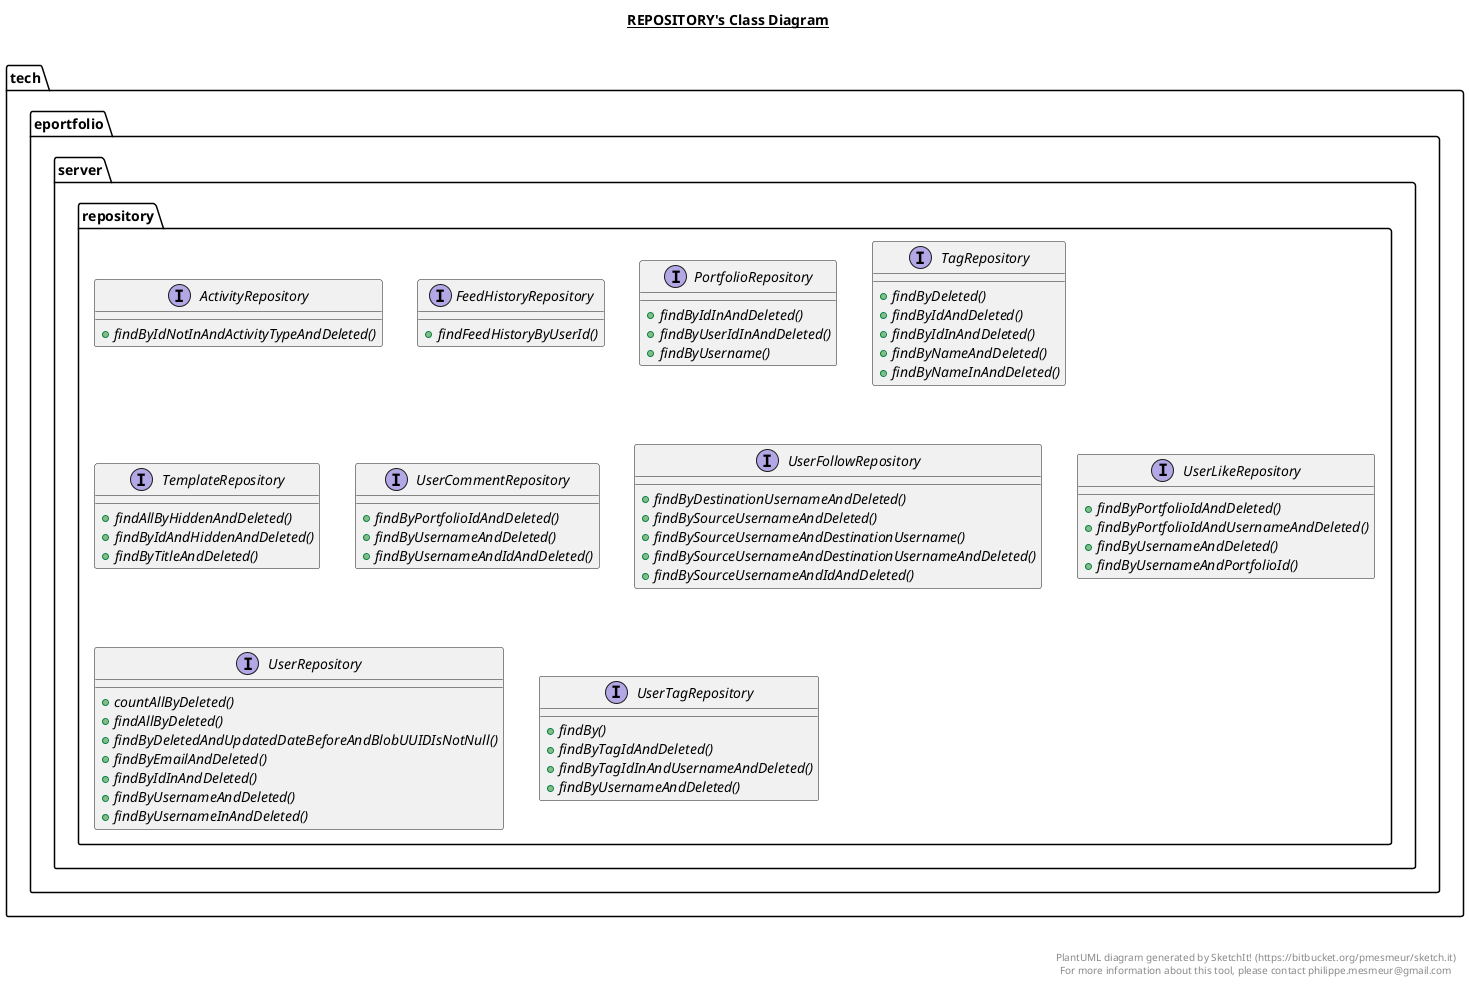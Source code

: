 @startuml

title __REPOSITORY's Class Diagram__\n

  namespace tech.eportfolio.server {
    namespace repository {
      interface tech.eportfolio.server.repository.ActivityRepository {
          {abstract} + findByIdNotInAndActivityTypeAndDeleted()
      }
    }
  }
  

  namespace tech.eportfolio.server {
    namespace repository {
      interface tech.eportfolio.server.repository.FeedHistoryRepository {
          {abstract} + findFeedHistoryByUserId()
      }
    }
  }
  

  namespace tech.eportfolio.server {
    namespace repository {
      interface tech.eportfolio.server.repository.PortfolioRepository {
          {abstract} + findByIdInAndDeleted()
          {abstract} + findByUserIdInAndDeleted()
          {abstract} + findByUsername()
      }
    }
  }
  

  namespace tech.eportfolio.server {
    namespace repository {
      interface tech.eportfolio.server.repository.TagRepository {
          {abstract} + findByDeleted()
          {abstract} + findByIdAndDeleted()
          {abstract} + findByIdInAndDeleted()
          {abstract} + findByNameAndDeleted()
          {abstract} + findByNameInAndDeleted()
      }
    }
  }
  

  namespace tech.eportfolio.server {
    namespace repository {
      interface tech.eportfolio.server.repository.TemplateRepository {
          {abstract} + findAllByHiddenAndDeleted()
          {abstract} + findByIdAndHiddenAndDeleted()
          {abstract} + findByTitleAndDeleted()
      }
    }
  }
  

  namespace tech.eportfolio.server {
    namespace repository {
      interface tech.eportfolio.server.repository.UserCommentRepository {
          {abstract} + findByPortfolioIdAndDeleted()
          {abstract} + findByUsernameAndDeleted()
          {abstract} + findByUsernameAndIdAndDeleted()
      }
    }
  }
  

  namespace tech.eportfolio.server {
    namespace repository {
      interface tech.eportfolio.server.repository.UserFollowRepository {
          {abstract} + findByDestinationUsernameAndDeleted()
          {abstract} + findBySourceUsernameAndDeleted()
          {abstract} + findBySourceUsernameAndDestinationUsername()
          {abstract} + findBySourceUsernameAndDestinationUsernameAndDeleted()
          {abstract} + findBySourceUsernameAndIdAndDeleted()
      }
    }
  }
  

  namespace tech.eportfolio.server {
    namespace repository {
      interface tech.eportfolio.server.repository.UserLikeRepository {
          {abstract} + findByPortfolioIdAndDeleted()
          {abstract} + findByPortfolioIdAndUsernameAndDeleted()
          {abstract} + findByUsernameAndDeleted()
          {abstract} + findByUsernameAndPortfolioId()
      }
    }
  }
  

  namespace tech.eportfolio.server {
    namespace repository {
      interface tech.eportfolio.server.repository.UserRepository {
          {abstract} + countAllByDeleted()
          {abstract} + findAllByDeleted()
          {abstract} + findByDeletedAndUpdatedDateBeforeAndBlobUUIDIsNotNull()
          {abstract} + findByEmailAndDeleted()
          {abstract} + findByIdInAndDeleted()
          {abstract} + findByUsernameAndDeleted()
          {abstract} + findByUsernameInAndDeleted()
      }
    }
  }
  

  namespace tech.eportfolio.server {
    namespace repository {
      interface tech.eportfolio.server.repository.UserTagRepository {
          {abstract} + findBy()
          {abstract} + findByTagIdAndDeleted()
          {abstract} + findByTagIdInAndUsernameAndDeleted()
          {abstract} + findByUsernameAndDeleted()
      }
    }
  }
  



right footer


PlantUML diagram generated by SketchIt! (https://bitbucket.org/pmesmeur/sketch.it)
For more information about this tool, please contact philippe.mesmeur@gmail.com
endfooter

@enduml
